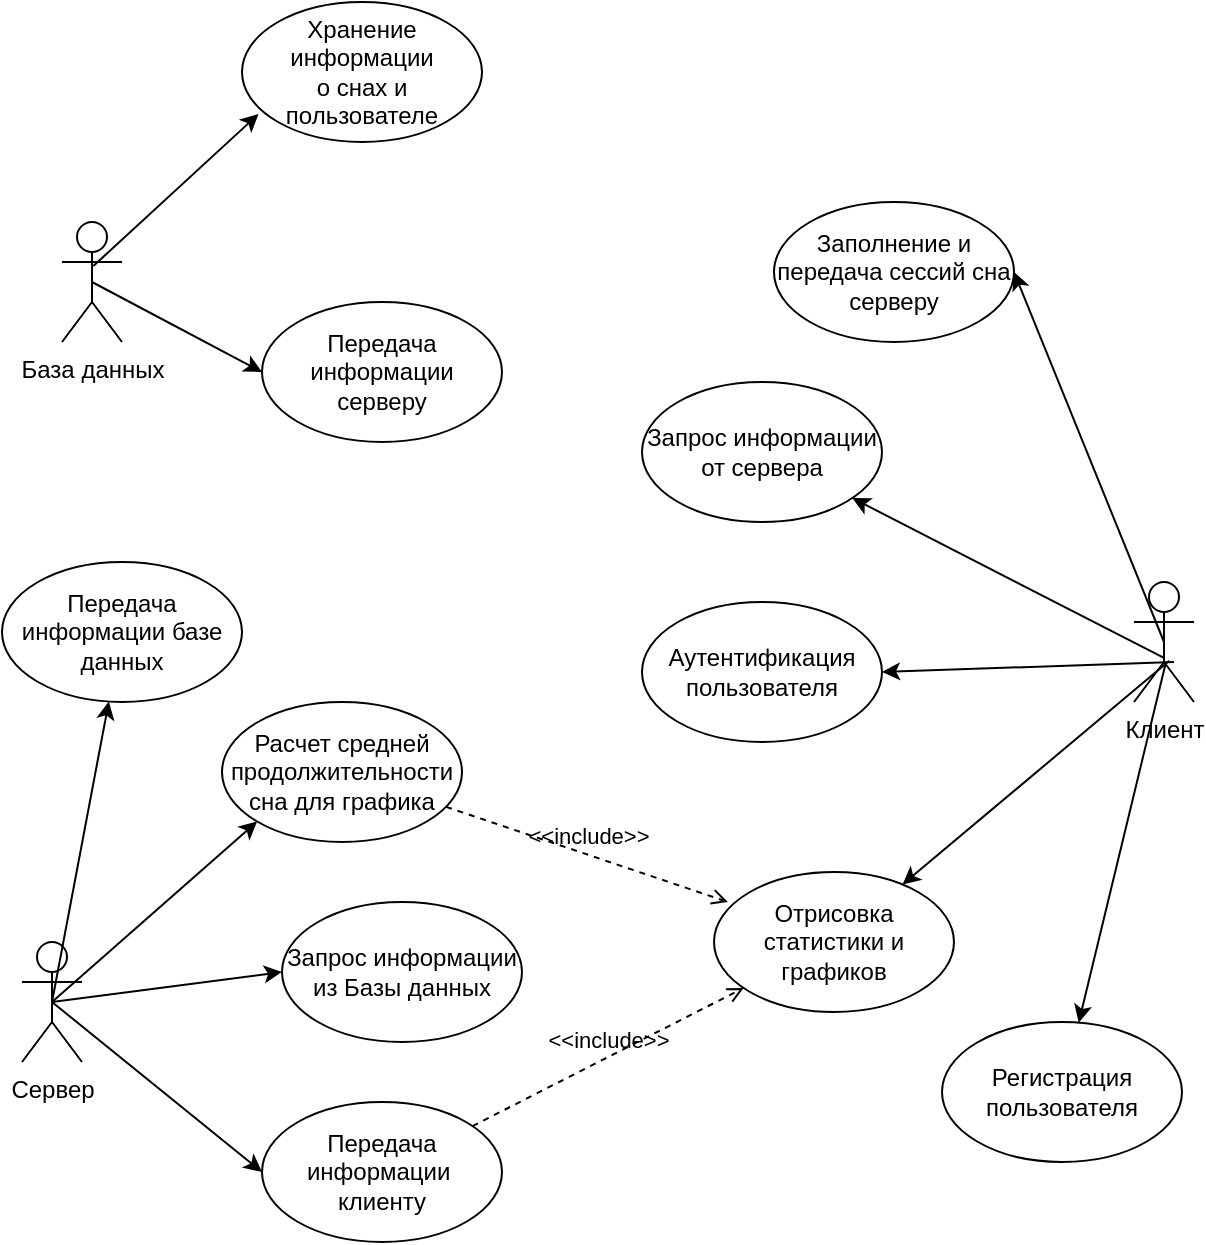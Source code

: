 <mxfile version="27.1.6">
  <diagram name="Страница — 1" id="z5o2DnHA_-fsH-nssHgH">
    <mxGraphModel grid="1" page="1" gridSize="10" guides="1" tooltips="1" connect="1" arrows="1" fold="1" pageScale="1" pageWidth="827" pageHeight="1169" math="0" shadow="0">
      <root>
        <mxCell id="0" />
        <mxCell id="1" parent="0" />
        <mxCell id="P5HjKtYgcSXGLR0DuAei-1" value="База данных" style="shape=umlActor;verticalLabelPosition=bottom;verticalAlign=top;html=1;" vertex="1" parent="1">
          <mxGeometry x="130" y="130" width="30" height="60" as="geometry" />
        </mxCell>
        <mxCell id="P5HjKtYgcSXGLR0DuAei-2" value="Сервер" style="shape=umlActor;verticalLabelPosition=bottom;verticalAlign=top;html=1;" vertex="1" parent="1">
          <mxGeometry x="110" y="490" width="30" height="60" as="geometry" />
        </mxCell>
        <mxCell id="P5HjKtYgcSXGLR0DuAei-3" value="Клиент" style="shape=umlActor;verticalLabelPosition=bottom;verticalAlign=top;html=1;" vertex="1" parent="1">
          <mxGeometry x="666" y="310" width="30" height="60" as="geometry" />
        </mxCell>
        <mxCell id="P5HjKtYgcSXGLR0DuAei-7" value="Хранение информации&lt;div&gt;о снах и пользователе&lt;/div&gt;" style="ellipse;whiteSpace=wrap;html=1;" vertex="1" parent="1">
          <mxGeometry x="220" y="20" width="120" height="70" as="geometry" />
        </mxCell>
        <mxCell id="P5HjKtYgcSXGLR0DuAei-9" value="" style="endArrow=classic;html=1;rounded=0;exitX=0.522;exitY=0.367;exitDx=0;exitDy=0;exitPerimeter=0;entryX=0.069;entryY=0.8;entryDx=0;entryDy=0;entryPerimeter=0;" edge="1" parent="1" source="P5HjKtYgcSXGLR0DuAei-1" target="P5HjKtYgcSXGLR0DuAei-7">
          <mxGeometry width="50" height="50" relative="1" as="geometry">
            <mxPoint x="160" y="140" as="sourcePoint" />
            <mxPoint x="210" y="90" as="targetPoint" />
          </mxGeometry>
        </mxCell>
        <mxCell id="P5HjKtYgcSXGLR0DuAei-10" value="Передача информации серверу" style="ellipse;whiteSpace=wrap;html=1;" vertex="1" parent="1">
          <mxGeometry x="230" y="170" width="120" height="70" as="geometry" />
        </mxCell>
        <mxCell id="P5HjKtYgcSXGLR0DuAei-11" value="" style="endArrow=classic;html=1;rounded=0;exitX=0.5;exitY=0.5;exitDx=0;exitDy=0;exitPerimeter=0;entryX=0;entryY=0.5;entryDx=0;entryDy=0;" edge="1" parent="1" source="P5HjKtYgcSXGLR0DuAei-1" target="P5HjKtYgcSXGLR0DuAei-10">
          <mxGeometry width="50" height="50" relative="1" as="geometry">
            <mxPoint x="180" y="286" as="sourcePoint" />
            <mxPoint x="252" y="220" as="targetPoint" />
          </mxGeometry>
        </mxCell>
        <mxCell id="P5HjKtYgcSXGLR0DuAei-12" value="Передача информации базе данных" style="ellipse;whiteSpace=wrap;html=1;" vertex="1" parent="1">
          <mxGeometry x="100" y="300" width="120" height="70" as="geometry" />
        </mxCell>
        <mxCell id="P5HjKtYgcSXGLR0DuAei-13" value="Передача информации&amp;nbsp; клиенту" style="ellipse;whiteSpace=wrap;html=1;" vertex="1" parent="1">
          <mxGeometry x="230" y="570" width="120" height="70" as="geometry" />
        </mxCell>
        <mxCell id="P5HjKtYgcSXGLR0DuAei-14" value="" style="endArrow=classic;html=1;rounded=0;exitX=0.5;exitY=0.5;exitDx=0;exitDy=0;exitPerimeter=0;entryX=0;entryY=0.5;entryDx=0;entryDy=0;" edge="1" parent="1" source="P5HjKtYgcSXGLR0DuAei-2" target="P5HjKtYgcSXGLR0DuAei-13">
          <mxGeometry width="50" height="50" relative="1" as="geometry">
            <mxPoint x="190" y="680" as="sourcePoint" />
            <mxPoint x="285" y="705" as="targetPoint" />
          </mxGeometry>
        </mxCell>
        <mxCell id="P5HjKtYgcSXGLR0DuAei-15" value="" style="endArrow=classic;html=1;rounded=0;exitX=0.5;exitY=0.5;exitDx=0;exitDy=0;exitPerimeter=0;" edge="1" parent="1" source="P5HjKtYgcSXGLR0DuAei-2" target="P5HjKtYgcSXGLR0DuAei-12">
          <mxGeometry width="50" height="50" relative="1" as="geometry">
            <mxPoint x="220" y="640" as="sourcePoint" />
            <mxPoint x="315" y="665" as="targetPoint" />
          </mxGeometry>
        </mxCell>
        <mxCell id="P5HjKtYgcSXGLR0DuAei-16" value="Расчет средней продолжительности сна для графика" style="ellipse;whiteSpace=wrap;html=1;" vertex="1" parent="1">
          <mxGeometry x="210" y="370" width="120" height="70" as="geometry" />
        </mxCell>
        <mxCell id="P5HjKtYgcSXGLR0DuAei-17" value="" style="endArrow=classic;html=1;rounded=0;exitX=0.5;exitY=0.5;exitDx=0;exitDy=0;exitPerimeter=0;entryX=0;entryY=1;entryDx=0;entryDy=0;" edge="1" parent="1" source="P5HjKtYgcSXGLR0DuAei-2" target="P5HjKtYgcSXGLR0DuAei-16">
          <mxGeometry width="50" height="50" relative="1" as="geometry">
            <mxPoint x="320" y="640" as="sourcePoint" />
            <mxPoint x="348" y="490" as="targetPoint" />
          </mxGeometry>
        </mxCell>
        <mxCell id="P5HjKtYgcSXGLR0DuAei-18" value="" style="endArrow=classic;html=1;rounded=0;exitX=0.5;exitY=0.5;exitDx=0;exitDy=0;exitPerimeter=0;entryX=0;entryY=0.5;entryDx=0;entryDy=0;" edge="1" parent="1" source="P5HjKtYgcSXGLR0DuAei-2" target="P5HjKtYgcSXGLR0DuAei-19">
          <mxGeometry width="50" height="50" relative="1" as="geometry">
            <mxPoint x="400" y="650" as="sourcePoint" />
            <mxPoint x="428" y="500" as="targetPoint" />
          </mxGeometry>
        </mxCell>
        <mxCell id="P5HjKtYgcSXGLR0DuAei-19" value="Запрос информации из Базы данных" style="ellipse;whiteSpace=wrap;html=1;" vertex="1" parent="1">
          <mxGeometry x="240" y="470" width="120" height="70" as="geometry" />
        </mxCell>
        <mxCell id="P5HjKtYgcSXGLR0DuAei-20" value="Запрос информации от сервера" style="ellipse;whiteSpace=wrap;html=1;" vertex="1" parent="1">
          <mxGeometry x="420" y="210" width="120" height="70" as="geometry" />
        </mxCell>
        <mxCell id="P5HjKtYgcSXGLR0DuAei-21" value="Заполнение и передача сессий сна серверу" style="ellipse;whiteSpace=wrap;html=1;" vertex="1" parent="1">
          <mxGeometry x="486" y="120" width="120" height="70" as="geometry" />
        </mxCell>
        <mxCell id="P5HjKtYgcSXGLR0DuAei-22" value="Отрисовка статистики и графиков" style="ellipse;whiteSpace=wrap;html=1;" vertex="1" parent="1">
          <mxGeometry x="456" y="455" width="120" height="70" as="geometry" />
        </mxCell>
        <mxCell id="P5HjKtYgcSXGLR0DuAei-23" value="" style="endArrow=classic;html=1;rounded=0;exitX=0.5;exitY=0.633;exitDx=0;exitDy=0;exitPerimeter=0;" edge="1" parent="1" source="P5HjKtYgcSXGLR0DuAei-3" target="P5HjKtYgcSXGLR0DuAei-20">
          <mxGeometry width="50" height="50" relative="1" as="geometry">
            <mxPoint x="626" y="470" as="sourcePoint" />
            <mxPoint x="721" y="495" as="targetPoint" />
          </mxGeometry>
        </mxCell>
        <mxCell id="P5HjKtYgcSXGLR0DuAei-24" value="" style="endArrow=classic;html=1;rounded=0;entryX=1;entryY=0.5;entryDx=0;entryDy=0;" edge="1" parent="1" target="P5HjKtYgcSXGLR0DuAei-28">
          <mxGeometry width="50" height="50" relative="1" as="geometry">
            <mxPoint x="686" y="350" as="sourcePoint" />
            <mxPoint x="721" y="505" as="targetPoint" />
          </mxGeometry>
        </mxCell>
        <mxCell id="P5HjKtYgcSXGLR0DuAei-25" value="" style="endArrow=classic;html=1;rounded=0;exitX=0.589;exitY=0.656;exitDx=0;exitDy=0;exitPerimeter=0;" edge="1" parent="1" source="P5HjKtYgcSXGLR0DuAei-3" target="P5HjKtYgcSXGLR0DuAei-22">
          <mxGeometry width="50" height="50" relative="1" as="geometry">
            <mxPoint x="626" y="480" as="sourcePoint" />
            <mxPoint x="721" y="505" as="targetPoint" />
          </mxGeometry>
        </mxCell>
        <mxCell id="P5HjKtYgcSXGLR0DuAei-26" value="" style="endArrow=classic;html=1;rounded=0;exitX=0.5;exitY=0.5;exitDx=0;exitDy=0;exitPerimeter=0;entryX=1;entryY=0.5;entryDx=0;entryDy=0;" edge="1" parent="1" source="P5HjKtYgcSXGLR0DuAei-3" target="P5HjKtYgcSXGLR0DuAei-21">
          <mxGeometry width="50" height="50" relative="1" as="geometry">
            <mxPoint x="636" y="420" as="sourcePoint" />
            <mxPoint x="731" y="445" as="targetPoint" />
          </mxGeometry>
        </mxCell>
        <mxCell id="P5HjKtYgcSXGLR0DuAei-28" value="Аутентификация пользователя" style="ellipse;whiteSpace=wrap;html=1;" vertex="1" parent="1">
          <mxGeometry x="420" y="320" width="120" height="70" as="geometry" />
        </mxCell>
        <mxCell id="6WYfwDXDBHmjr0L9XNK0-2" value="&amp;lt;&amp;lt;include&amp;gt;&amp;gt;" style="html=1;verticalAlign=bottom;labelBackgroundColor=none;endArrow=open;endFill=0;dashed=1;rounded=0;entryX=0.058;entryY=0.214;entryDx=0;entryDy=0;entryPerimeter=0;" edge="1" parent="1" source="P5HjKtYgcSXGLR0DuAei-16" target="P5HjKtYgcSXGLR0DuAei-22">
          <mxGeometry width="160" relative="1" as="geometry">
            <mxPoint x="520" y="580" as="sourcePoint" />
            <mxPoint x="680" y="580" as="targetPoint" />
          </mxGeometry>
        </mxCell>
        <mxCell id="6WYfwDXDBHmjr0L9XNK0-3" value="&amp;lt;&amp;lt;include&amp;gt;&amp;gt;" style="html=1;verticalAlign=bottom;labelBackgroundColor=none;endArrow=open;endFill=0;dashed=1;rounded=0;" edge="1" parent="1" source="P5HjKtYgcSXGLR0DuAei-13" target="P5HjKtYgcSXGLR0DuAei-22">
          <mxGeometry width="160" relative="1" as="geometry">
            <mxPoint x="470" y="620" as="sourcePoint" />
            <mxPoint x="611" y="668" as="targetPoint" />
          </mxGeometry>
        </mxCell>
        <mxCell id="6WYfwDXDBHmjr0L9XNK0-4" value="Регистрация пользователя" style="ellipse;whiteSpace=wrap;html=1;" vertex="1" parent="1">
          <mxGeometry x="570" y="530" width="120" height="70" as="geometry" />
        </mxCell>
        <mxCell id="6WYfwDXDBHmjr0L9XNK0-5" value="" style="endArrow=classic;html=1;rounded=0;exitX=0.522;exitY=0.689;exitDx=0;exitDy=0;exitPerimeter=0;" edge="1" parent="1" source="P5HjKtYgcSXGLR0DuAei-3" target="6WYfwDXDBHmjr0L9XNK0-4">
          <mxGeometry width="50" height="50" relative="1" as="geometry">
            <mxPoint x="854" y="450" as="sourcePoint" />
            <mxPoint x="720" y="562" as="targetPoint" />
          </mxGeometry>
        </mxCell>
      </root>
    </mxGraphModel>
  </diagram>
</mxfile>
